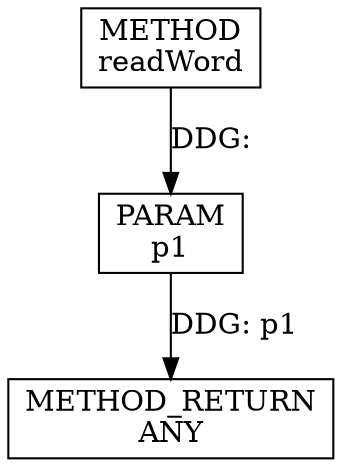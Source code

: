 digraph "readWord" {  
node [shape="rect"];  
"111669149720" [label = <METHOD<BR/>readWord> ]
"128849018904" [label = <METHOD_RETURN<BR/>ANY> ]
"115964117025" [label = <PARAM<BR/>p1> ]
  "115964117025" -> "128849018904"  [ label = "DDG: p1"] 
  "111669149720" -> "115964117025"  [ label = "DDG: "] 
}
